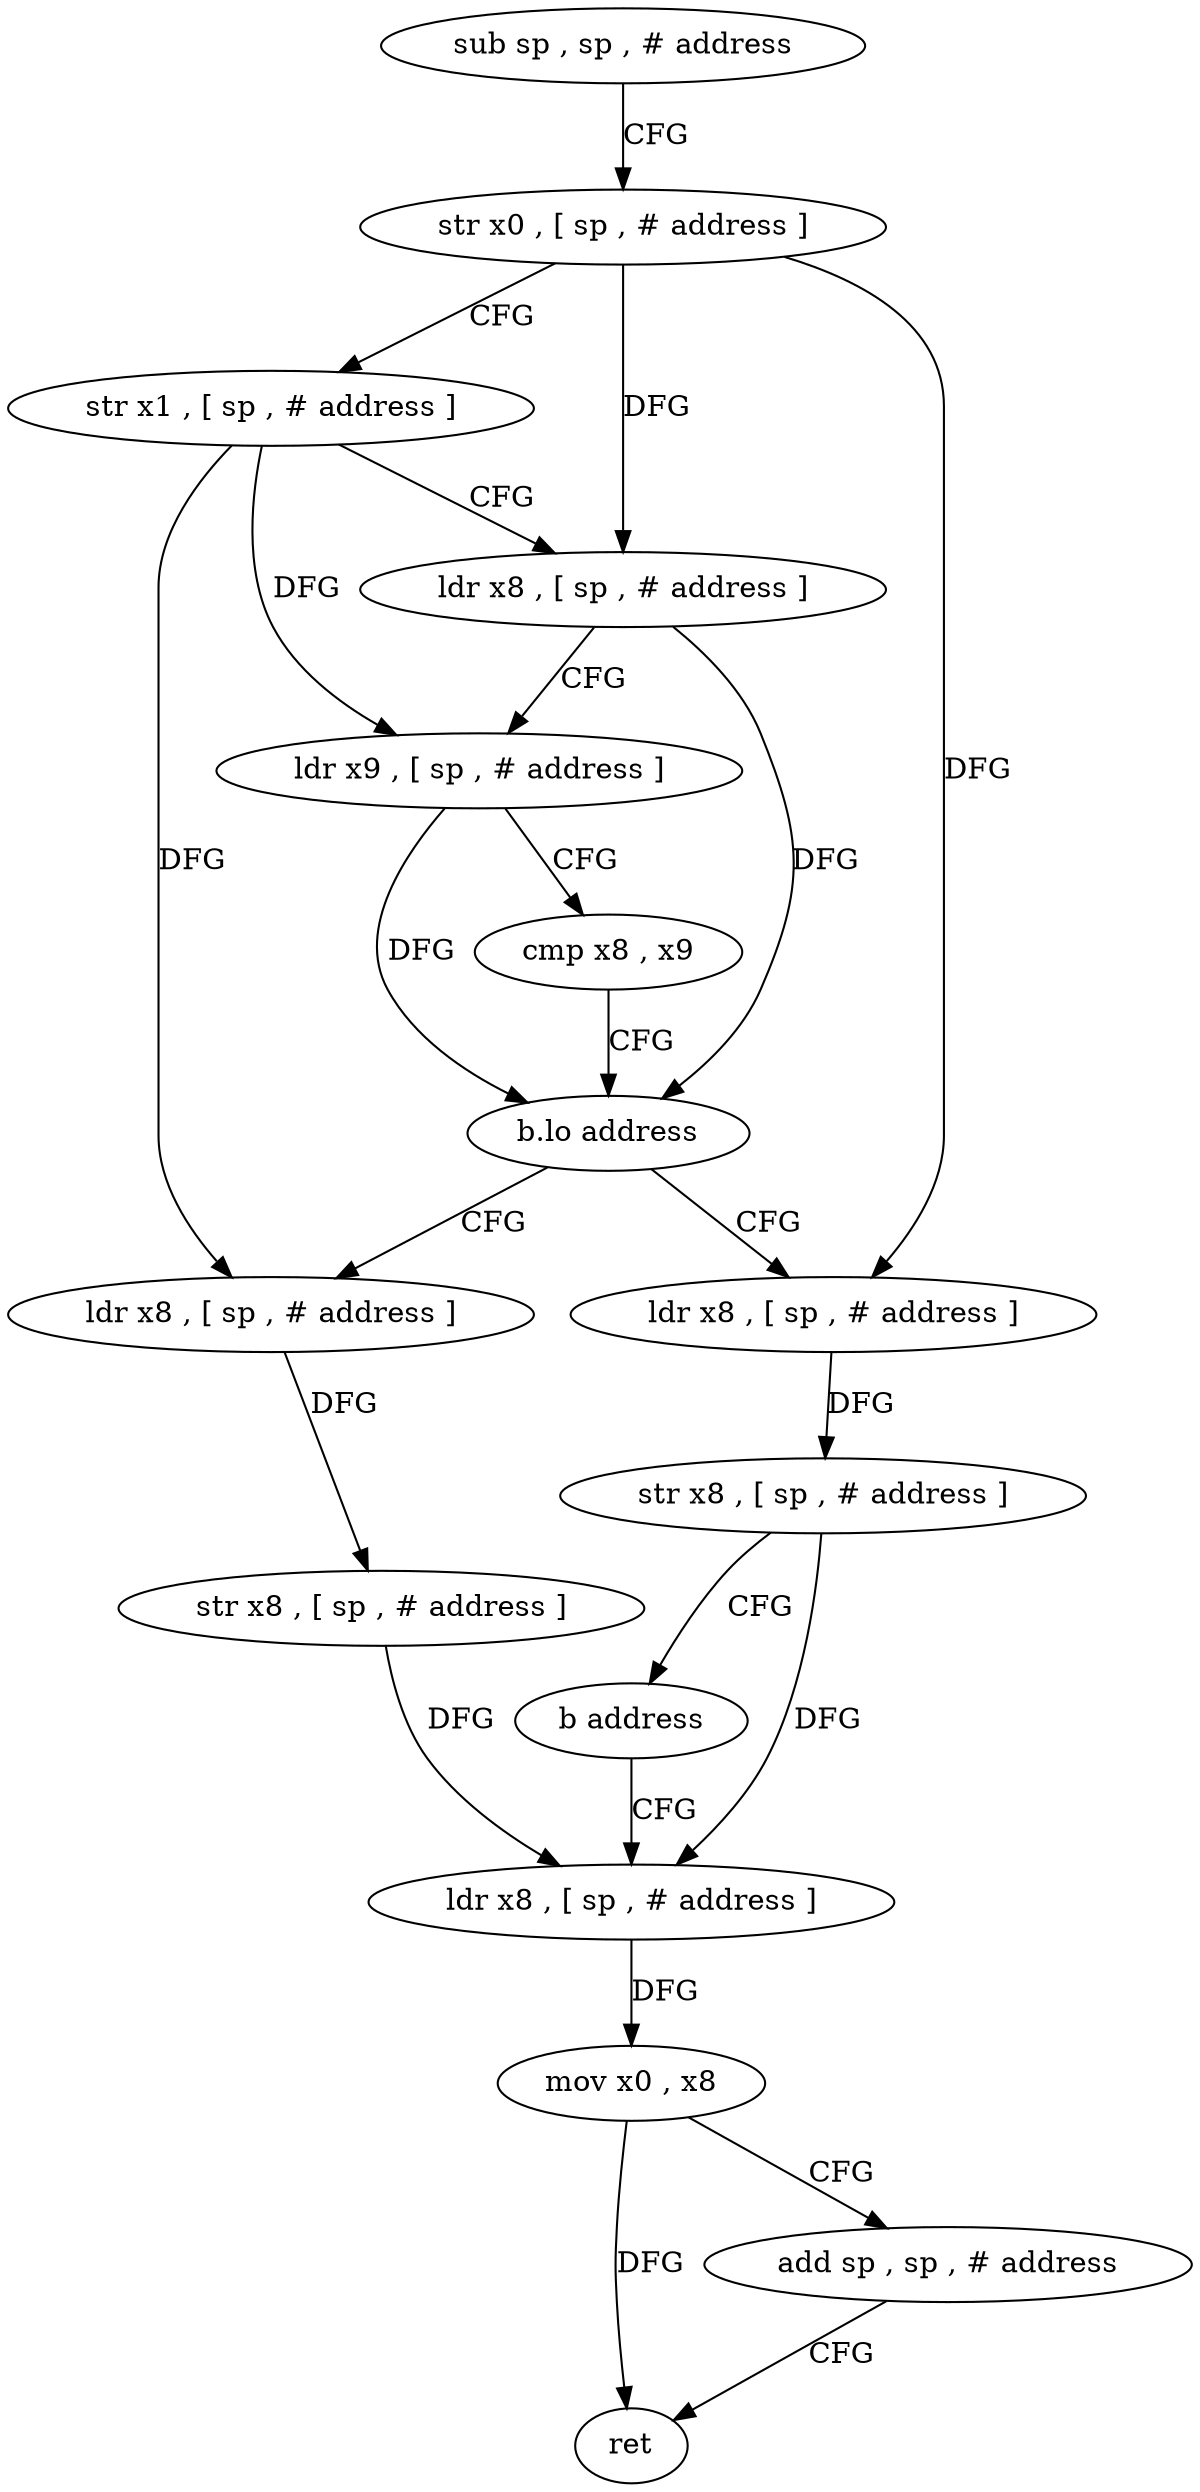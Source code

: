 digraph "func" {
"4243460" [label = "sub sp , sp , # address" ]
"4243464" [label = "str x0 , [ sp , # address ]" ]
"4243468" [label = "str x1 , [ sp , # address ]" ]
"4243472" [label = "ldr x8 , [ sp , # address ]" ]
"4243476" [label = "ldr x9 , [ sp , # address ]" ]
"4243480" [label = "cmp x8 , x9" ]
"4243484" [label = "b.lo address" ]
"4243500" [label = "ldr x8 , [ sp , # address ]" ]
"4243488" [label = "ldr x8 , [ sp , # address ]" ]
"4243504" [label = "str x8 , [ sp , # address ]" ]
"4243508" [label = "ldr x8 , [ sp , # address ]" ]
"4243492" [label = "str x8 , [ sp , # address ]" ]
"4243496" [label = "b address" ]
"4243512" [label = "mov x0 , x8" ]
"4243516" [label = "add sp , sp , # address" ]
"4243520" [label = "ret" ]
"4243460" -> "4243464" [ label = "CFG" ]
"4243464" -> "4243468" [ label = "CFG" ]
"4243464" -> "4243472" [ label = "DFG" ]
"4243464" -> "4243488" [ label = "DFG" ]
"4243468" -> "4243472" [ label = "CFG" ]
"4243468" -> "4243476" [ label = "DFG" ]
"4243468" -> "4243500" [ label = "DFG" ]
"4243472" -> "4243476" [ label = "CFG" ]
"4243472" -> "4243484" [ label = "DFG" ]
"4243476" -> "4243480" [ label = "CFG" ]
"4243476" -> "4243484" [ label = "DFG" ]
"4243480" -> "4243484" [ label = "CFG" ]
"4243484" -> "4243500" [ label = "CFG" ]
"4243484" -> "4243488" [ label = "CFG" ]
"4243500" -> "4243504" [ label = "DFG" ]
"4243488" -> "4243492" [ label = "DFG" ]
"4243504" -> "4243508" [ label = "DFG" ]
"4243508" -> "4243512" [ label = "DFG" ]
"4243492" -> "4243496" [ label = "CFG" ]
"4243492" -> "4243508" [ label = "DFG" ]
"4243496" -> "4243508" [ label = "CFG" ]
"4243512" -> "4243516" [ label = "CFG" ]
"4243512" -> "4243520" [ label = "DFG" ]
"4243516" -> "4243520" [ label = "CFG" ]
}
